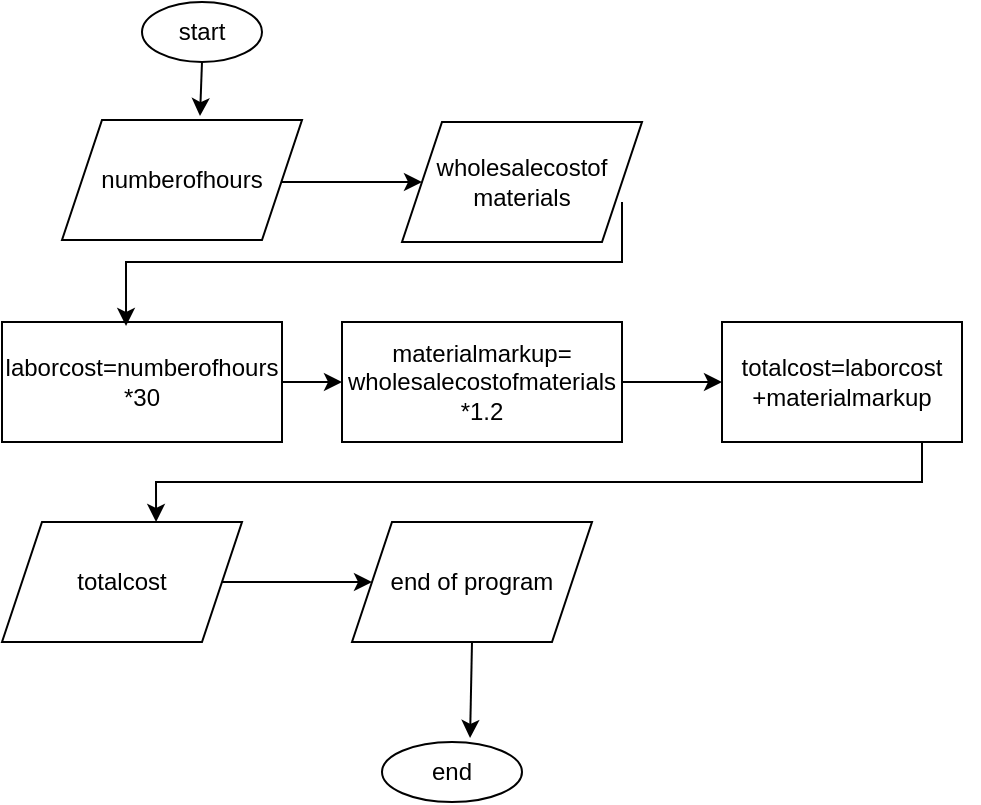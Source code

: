 <mxfile version="24.7.10">
  <diagram name="Page-1" id="yqXgtMik4_VGuAX3bsz8">
    <mxGraphModel dx="880" dy="468" grid="1" gridSize="10" guides="1" tooltips="1" connect="1" arrows="1" fold="1" page="1" pageScale="1" pageWidth="850" pageHeight="1100" math="0" shadow="0">
      <root>
        <mxCell id="0" />
        <mxCell id="1" parent="0" />
        <mxCell id="9t43iz4XaggdrnGgveMh-1" value="start" style="ellipse;whiteSpace=wrap;html=1;" vertex="1" parent="1">
          <mxGeometry x="200" y="20" width="60" height="30" as="geometry" />
        </mxCell>
        <mxCell id="9t43iz4XaggdrnGgveMh-2" value="numberofhours" style="shape=parallelogram;perimeter=parallelogramPerimeter;whiteSpace=wrap;html=1;fixedSize=1;" vertex="1" parent="1">
          <mxGeometry x="160" y="79" width="120" height="60" as="geometry" />
        </mxCell>
        <mxCell id="9t43iz4XaggdrnGgveMh-3" value="wholesalecostof&lt;div&gt;materials&lt;/div&gt;" style="shape=parallelogram;perimeter=parallelogramPerimeter;whiteSpace=wrap;html=1;fixedSize=1;" vertex="1" parent="1">
          <mxGeometry x="330" y="80" width="120" height="60" as="geometry" />
        </mxCell>
        <mxCell id="9t43iz4XaggdrnGgveMh-4" value="laborcost=numberofhours&lt;div&gt;*30&lt;/div&gt;" style="rounded=0;whiteSpace=wrap;html=1;" vertex="1" parent="1">
          <mxGeometry x="130" y="180" width="140" height="60" as="geometry" />
        </mxCell>
        <mxCell id="9t43iz4XaggdrnGgveMh-5" value="totalcost=laborcost&lt;div&gt;+materialmarkup&lt;/div&gt;" style="rounded=0;whiteSpace=wrap;html=1;" vertex="1" parent="1">
          <mxGeometry x="490" y="180" width="120" height="60" as="geometry" />
        </mxCell>
        <mxCell id="9t43iz4XaggdrnGgveMh-6" value="materialmarkup=&lt;div&gt;wholesalecostofmaterials&lt;/div&gt;&lt;div&gt;*1.2&lt;/div&gt;" style="rounded=0;whiteSpace=wrap;html=1;" vertex="1" parent="1">
          <mxGeometry x="300" y="180" width="140" height="60" as="geometry" />
        </mxCell>
        <mxCell id="9t43iz4XaggdrnGgveMh-7" value="totalcost" style="shape=parallelogram;perimeter=parallelogramPerimeter;whiteSpace=wrap;html=1;fixedSize=1;" vertex="1" parent="1">
          <mxGeometry x="130" y="280" width="120" height="60" as="geometry" />
        </mxCell>
        <mxCell id="9t43iz4XaggdrnGgveMh-8" value="end of program" style="shape=parallelogram;perimeter=parallelogramPerimeter;whiteSpace=wrap;html=1;fixedSize=1;" vertex="1" parent="1">
          <mxGeometry x="305" y="280" width="120" height="60" as="geometry" />
        </mxCell>
        <mxCell id="9t43iz4XaggdrnGgveMh-9" value="end" style="ellipse;whiteSpace=wrap;html=1;" vertex="1" parent="1">
          <mxGeometry x="320" y="390" width="70" height="30" as="geometry" />
        </mxCell>
        <mxCell id="9t43iz4XaggdrnGgveMh-10" value="" style="endArrow=classic;html=1;rounded=0;entryX=0.575;entryY=-0.033;entryDx=0;entryDy=0;entryPerimeter=0;" edge="1" parent="1" target="9t43iz4XaggdrnGgveMh-2">
          <mxGeometry width="50" height="50" relative="1" as="geometry">
            <mxPoint x="230" y="50" as="sourcePoint" />
            <mxPoint x="280" as="targetPoint" />
          </mxGeometry>
        </mxCell>
        <mxCell id="9t43iz4XaggdrnGgveMh-11" value="" style="endArrow=classic;html=1;rounded=0;" edge="1" parent="1" target="9t43iz4XaggdrnGgveMh-3">
          <mxGeometry width="50" height="50" relative="1" as="geometry">
            <mxPoint x="270" y="110" as="sourcePoint" />
            <mxPoint x="320" y="60" as="targetPoint" />
          </mxGeometry>
        </mxCell>
        <mxCell id="9t43iz4XaggdrnGgveMh-12" value="" style="endArrow=classic;html=1;rounded=0;entryX=0.443;entryY=0.033;entryDx=0;entryDy=0;entryPerimeter=0;edgeStyle=orthogonalEdgeStyle;" edge="1" parent="1" target="9t43iz4XaggdrnGgveMh-4">
          <mxGeometry width="50" height="50" relative="1" as="geometry">
            <mxPoint x="440" y="120" as="sourcePoint" />
            <mxPoint x="490" y="70" as="targetPoint" />
            <Array as="points">
              <mxPoint x="440" y="150" />
              <mxPoint x="192" y="150" />
            </Array>
          </mxGeometry>
        </mxCell>
        <mxCell id="9t43iz4XaggdrnGgveMh-13" value="" style="endArrow=classic;html=1;rounded=0;exitX=1;exitY=0.5;exitDx=0;exitDy=0;entryX=0;entryY=0.5;entryDx=0;entryDy=0;" edge="1" parent="1" source="9t43iz4XaggdrnGgveMh-4" target="9t43iz4XaggdrnGgveMh-6">
          <mxGeometry width="50" height="50" relative="1" as="geometry">
            <mxPoint x="400" y="250" as="sourcePoint" />
            <mxPoint x="450" y="200" as="targetPoint" />
          </mxGeometry>
        </mxCell>
        <mxCell id="9t43iz4XaggdrnGgveMh-14" value="" style="endArrow=classic;html=1;rounded=0;entryX=0;entryY=0.5;entryDx=0;entryDy=0;exitX=1;exitY=0.5;exitDx=0;exitDy=0;" edge="1" parent="1" source="9t43iz4XaggdrnGgveMh-6" target="9t43iz4XaggdrnGgveMh-5">
          <mxGeometry width="50" height="50" relative="1" as="geometry">
            <mxPoint x="400" y="250" as="sourcePoint" />
            <mxPoint x="450" y="200" as="targetPoint" />
          </mxGeometry>
        </mxCell>
        <mxCell id="9t43iz4XaggdrnGgveMh-15" value="" style="endArrow=classic;html=1;rounded=0;entryX=0.642;entryY=0;entryDx=0;entryDy=0;entryPerimeter=0;exitX=1;exitY=1;exitDx=0;exitDy=0;edgeStyle=orthogonalEdgeStyle;" edge="1" parent="1" source="9t43iz4XaggdrnGgveMh-5" target="9t43iz4XaggdrnGgveMh-7">
          <mxGeometry width="50" height="50" relative="1" as="geometry">
            <mxPoint x="400" y="250" as="sourcePoint" />
            <mxPoint x="450" y="200" as="targetPoint" />
            <Array as="points">
              <mxPoint x="590" y="240" />
              <mxPoint x="590" y="260" />
              <mxPoint x="207" y="260" />
            </Array>
          </mxGeometry>
        </mxCell>
        <mxCell id="9t43iz4XaggdrnGgveMh-16" value="" style="endArrow=classic;html=1;rounded=0;exitX=1;exitY=0.5;exitDx=0;exitDy=0;entryX=0;entryY=0.5;entryDx=0;entryDy=0;" edge="1" parent="1" source="9t43iz4XaggdrnGgveMh-7" target="9t43iz4XaggdrnGgveMh-8">
          <mxGeometry width="50" height="50" relative="1" as="geometry">
            <mxPoint x="400" y="250" as="sourcePoint" />
            <mxPoint x="450" y="200" as="targetPoint" />
          </mxGeometry>
        </mxCell>
        <mxCell id="9t43iz4XaggdrnGgveMh-18" value="" style="endArrow=classic;html=1;rounded=0;entryX=0.629;entryY=-0.067;entryDx=0;entryDy=0;entryPerimeter=0;exitX=0.5;exitY=1;exitDx=0;exitDy=0;" edge="1" parent="1" source="9t43iz4XaggdrnGgveMh-8" target="9t43iz4XaggdrnGgveMh-9">
          <mxGeometry width="50" height="50" relative="1" as="geometry">
            <mxPoint x="330" y="380" as="sourcePoint" />
            <mxPoint x="380" y="330" as="targetPoint" />
          </mxGeometry>
        </mxCell>
      </root>
    </mxGraphModel>
  </diagram>
</mxfile>
